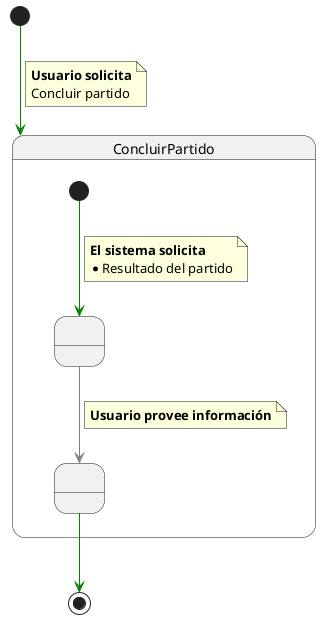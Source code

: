 @startuml ConcluirPartido

State ConcluirPartido{ 

  State state1 as " "
  State state2 as " "

  [*] -[#green]-> state1

  note on link 
    <b>El sistema solicita
    * Resultado del partido
  end note

} 

[*] -[#green]-> ConcluirPartido

note on link
 <b>Usuario solicita
 Concluir partido
end note

state1 -[#gray]-> state2 
note on link
 <b>Usuario provee información
end note
state2 -[#green]-> [*] 

@enduml

